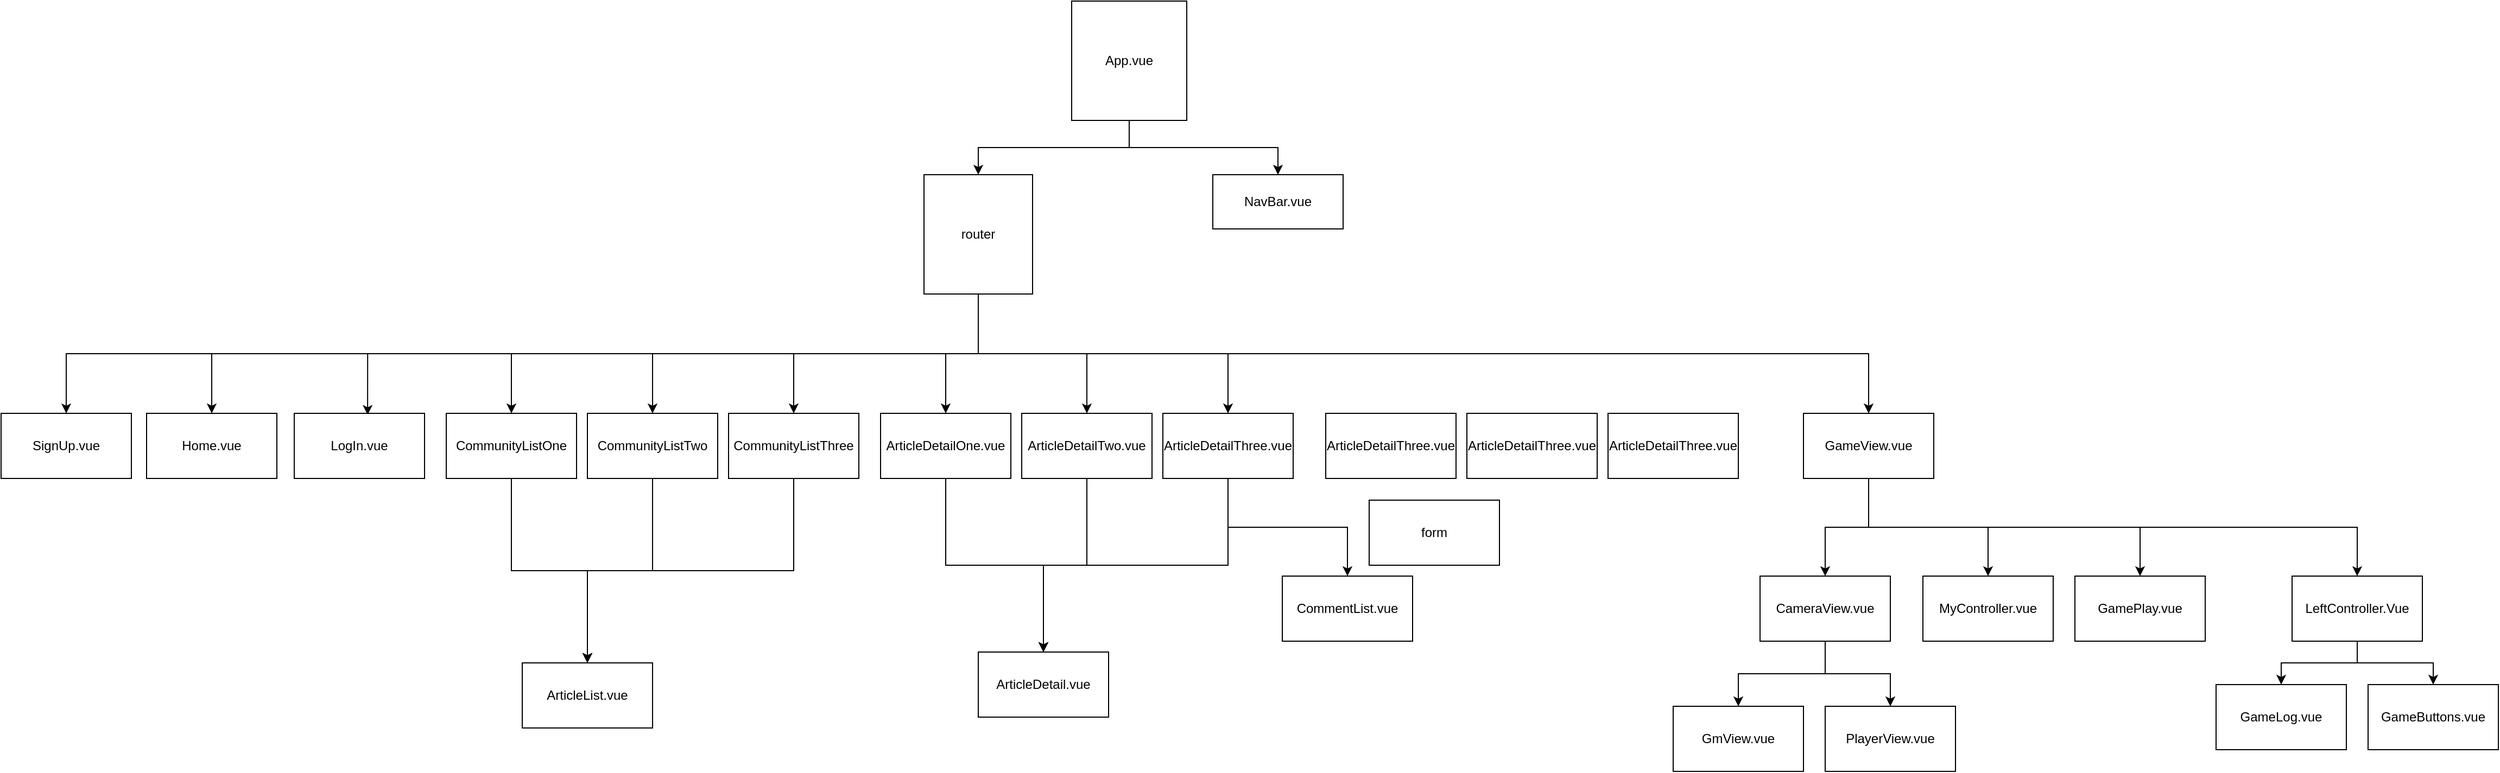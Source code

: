 <mxfile version="20.1.1" type="device"><diagram id="fsw5gfalQGzih62_JFa2" name="Page-1"><mxGraphModel dx="2437" dy="2596" grid="1" gridSize="10" guides="1" tooltips="1" connect="0" arrows="1" fold="1" page="1" pageScale="1" pageWidth="827" pageHeight="1169" math="0" shadow="0"><root><mxCell id="0"/><mxCell id="1" parent="0"/><mxCell id="UYuPIQyJeJuQxhp_ROr5-7" style="edgeStyle=orthogonalEdgeStyle;rounded=0;orthogonalLoop=1;jettySize=auto;html=1;exitX=0.5;exitY=1;exitDx=0;exitDy=0;entryX=0.5;entryY=0;entryDx=0;entryDy=0;" edge="1" parent="1" source="UYuPIQyJeJuQxhp_ROr5-1" target="UYuPIQyJeJuQxhp_ROr5-5"><mxGeometry relative="1" as="geometry"/></mxCell><mxCell id="UYuPIQyJeJuQxhp_ROr5-13" style="edgeStyle=orthogonalEdgeStyle;rounded=0;orthogonalLoop=1;jettySize=auto;html=1;exitX=0.5;exitY=1;exitDx=0;exitDy=0;" edge="1" parent="1" source="UYuPIQyJeJuQxhp_ROr5-1" target="UYuPIQyJeJuQxhp_ROr5-9"><mxGeometry relative="1" as="geometry"/></mxCell><mxCell id="UYuPIQyJeJuQxhp_ROr5-14" style="edgeStyle=orthogonalEdgeStyle;rounded=0;orthogonalLoop=1;jettySize=auto;html=1;exitX=0.5;exitY=1;exitDx=0;exitDy=0;entryX=0.563;entryY=0.023;entryDx=0;entryDy=0;entryPerimeter=0;" edge="1" parent="1" source="UYuPIQyJeJuQxhp_ROr5-1" target="UYuPIQyJeJuQxhp_ROr5-8"><mxGeometry relative="1" as="geometry"/></mxCell><mxCell id="UYuPIQyJeJuQxhp_ROr5-52" style="edgeStyle=orthogonalEdgeStyle;rounded=0;orthogonalLoop=1;jettySize=auto;html=1;exitX=0.5;exitY=1;exitDx=0;exitDy=0;" edge="1" parent="1" source="UYuPIQyJeJuQxhp_ROr5-1" target="UYuPIQyJeJuQxhp_ROr5-53"><mxGeometry relative="1" as="geometry"><mxPoint x="560" y="330" as="targetPoint"/></mxGeometry></mxCell><mxCell id="UYuPIQyJeJuQxhp_ROr5-56" style="edgeStyle=orthogonalEdgeStyle;rounded=0;orthogonalLoop=1;jettySize=auto;html=1;exitX=0.5;exitY=1;exitDx=0;exitDy=0;entryX=0.5;entryY=0;entryDx=0;entryDy=0;" edge="1" parent="1" source="UYuPIQyJeJuQxhp_ROr5-1" target="UYuPIQyJeJuQxhp_ROr5-54"><mxGeometry relative="1" as="geometry"/></mxCell><mxCell id="UYuPIQyJeJuQxhp_ROr5-57" style="edgeStyle=orthogonalEdgeStyle;rounded=0;orthogonalLoop=1;jettySize=auto;html=1;exitX=0.5;exitY=1;exitDx=0;exitDy=0;entryX=0.5;entryY=0;entryDx=0;entryDy=0;" edge="1" parent="1" source="UYuPIQyJeJuQxhp_ROr5-1" target="UYuPIQyJeJuQxhp_ROr5-55"><mxGeometry relative="1" as="geometry"/></mxCell><mxCell id="UYuPIQyJeJuQxhp_ROr5-96" style="edgeStyle=orthogonalEdgeStyle;rounded=0;orthogonalLoop=1;jettySize=auto;html=1;exitX=0.5;exitY=1;exitDx=0;exitDy=0;entryX=0.5;entryY=0;entryDx=0;entryDy=0;" edge="1" parent="1" source="UYuPIQyJeJuQxhp_ROr5-1" target="UYuPIQyJeJuQxhp_ROr5-71"><mxGeometry relative="1" as="geometry"/></mxCell><mxCell id="UYuPIQyJeJuQxhp_ROr5-97" style="edgeStyle=orthogonalEdgeStyle;rounded=0;orthogonalLoop=1;jettySize=auto;html=1;exitX=0.5;exitY=1;exitDx=0;exitDy=0;entryX=0.5;entryY=0;entryDx=0;entryDy=0;" edge="1" parent="1" source="UYuPIQyJeJuQxhp_ROr5-1" target="UYuPIQyJeJuQxhp_ROr5-72"><mxGeometry relative="1" as="geometry"/></mxCell><mxCell id="UYuPIQyJeJuQxhp_ROr5-98" style="edgeStyle=orthogonalEdgeStyle;rounded=0;orthogonalLoop=1;jettySize=auto;html=1;exitX=0.5;exitY=1;exitDx=0;exitDy=0;entryX=0.5;entryY=0;entryDx=0;entryDy=0;" edge="1" parent="1" source="UYuPIQyJeJuQxhp_ROr5-1" target="UYuPIQyJeJuQxhp_ROr5-73"><mxGeometry relative="1" as="geometry"/></mxCell><mxCell id="UYuPIQyJeJuQxhp_ROr5-99" style="edgeStyle=orthogonalEdgeStyle;rounded=0;orthogonalLoop=1;jettySize=auto;html=1;exitX=0.5;exitY=1;exitDx=0;exitDy=0;entryX=0.5;entryY=0;entryDx=0;entryDy=0;" edge="1" parent="1" source="UYuPIQyJeJuQxhp_ROr5-1" target="UYuPIQyJeJuQxhp_ROr5-80"><mxGeometry relative="1" as="geometry"/></mxCell><mxCell id="UYuPIQyJeJuQxhp_ROr5-1" value="router" style="rounded=0;whiteSpace=wrap;html=1;" vertex="1" parent="1"><mxGeometry x="940" y="130" width="100" height="110" as="geometry"/></mxCell><mxCell id="UYuPIQyJeJuQxhp_ROr5-5" value="Home.vue" style="rounded=0;whiteSpace=wrap;html=1;" vertex="1" parent="1"><mxGeometry x="224" y="350" width="120" height="60" as="geometry"/></mxCell><mxCell id="UYuPIQyJeJuQxhp_ROr5-8" value="LogIn.vue" style="rounded=0;whiteSpace=wrap;html=1;" vertex="1" parent="1"><mxGeometry x="360" y="350" width="120" height="60" as="geometry"/></mxCell><mxCell id="UYuPIQyJeJuQxhp_ROr5-9" value="SignUp.vue" style="rounded=0;whiteSpace=wrap;html=1;" vertex="1" parent="1"><mxGeometry x="90" y="350" width="120" height="60" as="geometry"/></mxCell><mxCell id="UYuPIQyJeJuQxhp_ROr5-59" style="edgeStyle=orthogonalEdgeStyle;rounded=0;orthogonalLoop=1;jettySize=auto;html=1;exitX=0.5;exitY=1;exitDx=0;exitDy=0;entryX=0.5;entryY=0;entryDx=0;entryDy=0;" edge="1" parent="1" source="UYuPIQyJeJuQxhp_ROr5-53" target="UYuPIQyJeJuQxhp_ROr5-58"><mxGeometry relative="1" as="geometry"/></mxCell><mxCell id="UYuPIQyJeJuQxhp_ROr5-53" value="CommunityListOne" style="rounded=0;whiteSpace=wrap;html=1;" vertex="1" parent="1"><mxGeometry x="500" y="350" width="120" height="60" as="geometry"/></mxCell><mxCell id="UYuPIQyJeJuQxhp_ROr5-61" style="edgeStyle=orthogonalEdgeStyle;rounded=0;orthogonalLoop=1;jettySize=auto;html=1;exitX=0.5;exitY=1;exitDx=0;exitDy=0;entryX=0.5;entryY=0;entryDx=0;entryDy=0;" edge="1" parent="1" source="UYuPIQyJeJuQxhp_ROr5-54" target="UYuPIQyJeJuQxhp_ROr5-58"><mxGeometry relative="1" as="geometry"/></mxCell><mxCell id="UYuPIQyJeJuQxhp_ROr5-54" value="CommunityListTwo" style="rounded=0;whiteSpace=wrap;html=1;" vertex="1" parent="1"><mxGeometry x="630" y="350" width="120" height="60" as="geometry"/></mxCell><mxCell id="UYuPIQyJeJuQxhp_ROr5-62" style="edgeStyle=orthogonalEdgeStyle;rounded=0;orthogonalLoop=1;jettySize=auto;html=1;exitX=0.5;exitY=1;exitDx=0;exitDy=0;entryX=0.5;entryY=0;entryDx=0;entryDy=0;" edge="1" parent="1" source="UYuPIQyJeJuQxhp_ROr5-55" target="UYuPIQyJeJuQxhp_ROr5-58"><mxGeometry relative="1" as="geometry"/></mxCell><mxCell id="UYuPIQyJeJuQxhp_ROr5-55" value="CommunityListThree" style="rounded=0;whiteSpace=wrap;html=1;" vertex="1" parent="1"><mxGeometry x="760" y="350" width="120" height="60" as="geometry"/></mxCell><mxCell id="UYuPIQyJeJuQxhp_ROr5-58" value="ArticleList.vue" style="rounded=0;whiteSpace=wrap;html=1;" vertex="1" parent="1"><mxGeometry x="570" y="580" width="120" height="60" as="geometry"/></mxCell><mxCell id="UYuPIQyJeJuQxhp_ROr5-66" value="NavBar.vue&lt;br&gt;" style="rounded=0;whiteSpace=wrap;html=1;" vertex="1" parent="1"><mxGeometry x="1206" y="130" width="120" height="50" as="geometry"/></mxCell><mxCell id="UYuPIQyJeJuQxhp_ROr5-68" style="edgeStyle=orthogonalEdgeStyle;rounded=0;orthogonalLoop=1;jettySize=auto;html=1;exitX=0.5;exitY=1;exitDx=0;exitDy=0;entryX=0.5;entryY=0;entryDx=0;entryDy=0;" edge="1" parent="1" source="UYuPIQyJeJuQxhp_ROr5-67" target="UYuPIQyJeJuQxhp_ROr5-1"><mxGeometry relative="1" as="geometry"/></mxCell><mxCell id="UYuPIQyJeJuQxhp_ROr5-69" style="edgeStyle=orthogonalEdgeStyle;rounded=0;orthogonalLoop=1;jettySize=auto;html=1;exitX=0.5;exitY=1;exitDx=0;exitDy=0;entryX=0.5;entryY=0;entryDx=0;entryDy=0;" edge="1" parent="1" source="UYuPIQyJeJuQxhp_ROr5-67" target="UYuPIQyJeJuQxhp_ROr5-66"><mxGeometry relative="1" as="geometry"/></mxCell><mxCell id="UYuPIQyJeJuQxhp_ROr5-67" value="App.vue" style="rounded=0;whiteSpace=wrap;html=1;" vertex="1" parent="1"><mxGeometry x="1076" y="-30" width="106" height="110" as="geometry"/></mxCell><mxCell id="UYuPIQyJeJuQxhp_ROr5-75" style="edgeStyle=orthogonalEdgeStyle;rounded=0;orthogonalLoop=1;jettySize=auto;html=1;exitX=0.5;exitY=1;exitDx=0;exitDy=0;entryX=0.5;entryY=0;entryDx=0;entryDy=0;" edge="1" parent="1" source="UYuPIQyJeJuQxhp_ROr5-71" target="UYuPIQyJeJuQxhp_ROr5-74"><mxGeometry relative="1" as="geometry"/></mxCell><mxCell id="UYuPIQyJeJuQxhp_ROr5-71" value="ArticleDetailOne.vue" style="rounded=0;whiteSpace=wrap;html=1;" vertex="1" parent="1"><mxGeometry x="900" y="350" width="120" height="60" as="geometry"/></mxCell><mxCell id="UYuPIQyJeJuQxhp_ROr5-76" style="edgeStyle=orthogonalEdgeStyle;rounded=0;orthogonalLoop=1;jettySize=auto;html=1;exitX=0.5;exitY=1;exitDx=0;exitDy=0;entryX=0.5;entryY=0;entryDx=0;entryDy=0;" edge="1" parent="1" source="UYuPIQyJeJuQxhp_ROr5-72" target="UYuPIQyJeJuQxhp_ROr5-74"><mxGeometry relative="1" as="geometry"/></mxCell><mxCell id="UYuPIQyJeJuQxhp_ROr5-72" value="ArticleDetailTwo.vue" style="rounded=0;whiteSpace=wrap;html=1;" vertex="1" parent="1"><mxGeometry x="1030" y="350" width="120" height="60" as="geometry"/></mxCell><mxCell id="UYuPIQyJeJuQxhp_ROr5-77" style="edgeStyle=orthogonalEdgeStyle;rounded=0;orthogonalLoop=1;jettySize=auto;html=1;exitX=0.5;exitY=1;exitDx=0;exitDy=0;entryX=0.5;entryY=0;entryDx=0;entryDy=0;" edge="1" parent="1" source="UYuPIQyJeJuQxhp_ROr5-73" target="UYuPIQyJeJuQxhp_ROr5-74"><mxGeometry relative="1" as="geometry"/></mxCell><mxCell id="UYuPIQyJeJuQxhp_ROr5-79" style="edgeStyle=orthogonalEdgeStyle;rounded=0;orthogonalLoop=1;jettySize=auto;html=1;exitX=0.5;exitY=1;exitDx=0;exitDy=0;entryX=0.5;entryY=0;entryDx=0;entryDy=0;" edge="1" parent="1" source="UYuPIQyJeJuQxhp_ROr5-73" target="UYuPIQyJeJuQxhp_ROr5-78"><mxGeometry relative="1" as="geometry"/></mxCell><mxCell id="UYuPIQyJeJuQxhp_ROr5-73" value="ArticleDetailThree.vue" style="rounded=0;whiteSpace=wrap;html=1;" vertex="1" parent="1"><mxGeometry x="1160" y="350" width="120" height="60" as="geometry"/></mxCell><mxCell id="UYuPIQyJeJuQxhp_ROr5-74" value="ArticleDetail.vue" style="rounded=0;whiteSpace=wrap;html=1;" vertex="1" parent="1"><mxGeometry x="990" y="570" width="120" height="60" as="geometry"/></mxCell><mxCell id="UYuPIQyJeJuQxhp_ROr5-78" value="CommentList.vue" style="rounded=0;whiteSpace=wrap;html=1;" vertex="1" parent="1"><mxGeometry x="1270" y="500" width="120" height="60" as="geometry"/></mxCell><mxCell id="UYuPIQyJeJuQxhp_ROr5-87" style="edgeStyle=orthogonalEdgeStyle;rounded=0;orthogonalLoop=1;jettySize=auto;html=1;exitX=0.5;exitY=1;exitDx=0;exitDy=0;" edge="1" parent="1" source="UYuPIQyJeJuQxhp_ROr5-80" target="UYuPIQyJeJuQxhp_ROr5-83"><mxGeometry relative="1" as="geometry"/></mxCell><mxCell id="UYuPIQyJeJuQxhp_ROr5-92" style="edgeStyle=orthogonalEdgeStyle;rounded=0;orthogonalLoop=1;jettySize=auto;html=1;exitX=0.5;exitY=1;exitDx=0;exitDy=0;entryX=0.5;entryY=0;entryDx=0;entryDy=0;" edge="1" parent="1" source="UYuPIQyJeJuQxhp_ROr5-80" target="UYuPIQyJeJuQxhp_ROr5-88"><mxGeometry relative="1" as="geometry"/></mxCell><mxCell id="UYuPIQyJeJuQxhp_ROr5-93" style="edgeStyle=orthogonalEdgeStyle;rounded=0;orthogonalLoop=1;jettySize=auto;html=1;exitX=0.5;exitY=1;exitDx=0;exitDy=0;entryX=0.5;entryY=0;entryDx=0;entryDy=0;" edge="1" parent="1" source="UYuPIQyJeJuQxhp_ROr5-80" target="UYuPIQyJeJuQxhp_ROr5-89"><mxGeometry relative="1" as="geometry"/></mxCell><mxCell id="UYuPIQyJeJuQxhp_ROr5-104" style="edgeStyle=orthogonalEdgeStyle;rounded=0;orthogonalLoop=1;jettySize=auto;html=1;exitX=0.5;exitY=1;exitDx=0;exitDy=0;entryX=0.5;entryY=0;entryDx=0;entryDy=0;" edge="1" parent="1" source="UYuPIQyJeJuQxhp_ROr5-80" target="UYuPIQyJeJuQxhp_ROr5-103"><mxGeometry relative="1" as="geometry"/></mxCell><mxCell id="UYuPIQyJeJuQxhp_ROr5-80" value="GameView.vue" style="rounded=0;whiteSpace=wrap;html=1;" vertex="1" parent="1"><mxGeometry x="1750" y="350" width="120" height="60" as="geometry"/></mxCell><mxCell id="UYuPIQyJeJuQxhp_ROr5-82" value="GmView.vue" style="rounded=0;whiteSpace=wrap;html=1;" vertex="1" parent="1"><mxGeometry x="1630" y="620" width="120" height="60" as="geometry"/></mxCell><mxCell id="UYuPIQyJeJuQxhp_ROr5-85" style="edgeStyle=orthogonalEdgeStyle;rounded=0;orthogonalLoop=1;jettySize=auto;html=1;exitX=0.5;exitY=1;exitDx=0;exitDy=0;" edge="1" parent="1" source="UYuPIQyJeJuQxhp_ROr5-83" target="UYuPIQyJeJuQxhp_ROr5-82"><mxGeometry relative="1" as="geometry"/></mxCell><mxCell id="UYuPIQyJeJuQxhp_ROr5-86" style="edgeStyle=orthogonalEdgeStyle;rounded=0;orthogonalLoop=1;jettySize=auto;html=1;exitX=0.5;exitY=1;exitDx=0;exitDy=0;" edge="1" parent="1" source="UYuPIQyJeJuQxhp_ROr5-83" target="UYuPIQyJeJuQxhp_ROr5-84"><mxGeometry relative="1" as="geometry"/></mxCell><mxCell id="UYuPIQyJeJuQxhp_ROr5-83" value="CameraView.vue" style="rounded=0;whiteSpace=wrap;html=1;" vertex="1" parent="1"><mxGeometry x="1710" y="500" width="120" height="60" as="geometry"/></mxCell><mxCell id="UYuPIQyJeJuQxhp_ROr5-84" value="PlayerView.vue" style="rounded=0;whiteSpace=wrap;html=1;" vertex="1" parent="1"><mxGeometry x="1770" y="620" width="120" height="60" as="geometry"/></mxCell><mxCell id="UYuPIQyJeJuQxhp_ROr5-88" value="MyController.vue" style="rounded=0;whiteSpace=wrap;html=1;" vertex="1" parent="1"><mxGeometry x="1860" y="500" width="120" height="60" as="geometry"/></mxCell><mxCell id="UYuPIQyJeJuQxhp_ROr5-89" value="GamePlay.vue" style="rounded=0;whiteSpace=wrap;html=1;" vertex="1" parent="1"><mxGeometry x="2000" y="500" width="120" height="60" as="geometry"/></mxCell><mxCell id="UYuPIQyJeJuQxhp_ROr5-90" value="GameLog.vue" style="rounded=0;whiteSpace=wrap;html=1;" vertex="1" parent="1"><mxGeometry x="2130" y="600" width="120" height="60" as="geometry"/></mxCell><mxCell id="UYuPIQyJeJuQxhp_ROr5-91" value="GameButtons.vue" style="rounded=0;whiteSpace=wrap;html=1;" vertex="1" parent="1"><mxGeometry x="2270" y="600" width="120" height="60" as="geometry"/></mxCell><mxCell id="UYuPIQyJeJuQxhp_ROr5-100" value="ArticleDetailThree.vue" style="rounded=0;whiteSpace=wrap;html=1;" vertex="1" parent="1"><mxGeometry x="1310" y="350" width="120" height="60" as="geometry"/></mxCell><mxCell id="UYuPIQyJeJuQxhp_ROr5-101" value="ArticleDetailThree.vue" style="rounded=0;whiteSpace=wrap;html=1;" vertex="1" parent="1"><mxGeometry x="1440" y="350" width="120" height="60" as="geometry"/></mxCell><mxCell id="UYuPIQyJeJuQxhp_ROr5-102" value="ArticleDetailThree.vue" style="rounded=0;whiteSpace=wrap;html=1;" vertex="1" parent="1"><mxGeometry x="1570" y="350" width="120" height="60" as="geometry"/></mxCell><mxCell id="UYuPIQyJeJuQxhp_ROr5-105" style="edgeStyle=orthogonalEdgeStyle;rounded=0;orthogonalLoop=1;jettySize=auto;html=1;exitX=0.5;exitY=1;exitDx=0;exitDy=0;entryX=0.5;entryY=0;entryDx=0;entryDy=0;" edge="1" parent="1" source="UYuPIQyJeJuQxhp_ROr5-103" target="UYuPIQyJeJuQxhp_ROr5-90"><mxGeometry relative="1" as="geometry"/></mxCell><mxCell id="UYuPIQyJeJuQxhp_ROr5-106" style="edgeStyle=orthogonalEdgeStyle;rounded=0;orthogonalLoop=1;jettySize=auto;html=1;exitX=0.5;exitY=1;exitDx=0;exitDy=0;entryX=0.5;entryY=0;entryDx=0;entryDy=0;" edge="1" parent="1" source="UYuPIQyJeJuQxhp_ROr5-103" target="UYuPIQyJeJuQxhp_ROr5-91"><mxGeometry relative="1" as="geometry"/></mxCell><mxCell id="UYuPIQyJeJuQxhp_ROr5-103" value="LeftController.Vue" style="rounded=0;whiteSpace=wrap;html=1;" vertex="1" parent="1"><mxGeometry x="2200" y="500" width="120" height="60" as="geometry"/></mxCell><mxCell id="UYuPIQyJeJuQxhp_ROr5-107" value="form" style="rounded=0;whiteSpace=wrap;html=1;" vertex="1" parent="1"><mxGeometry x="1350" y="430" width="120" height="60" as="geometry"/></mxCell></root></mxGraphModel></diagram></mxfile>